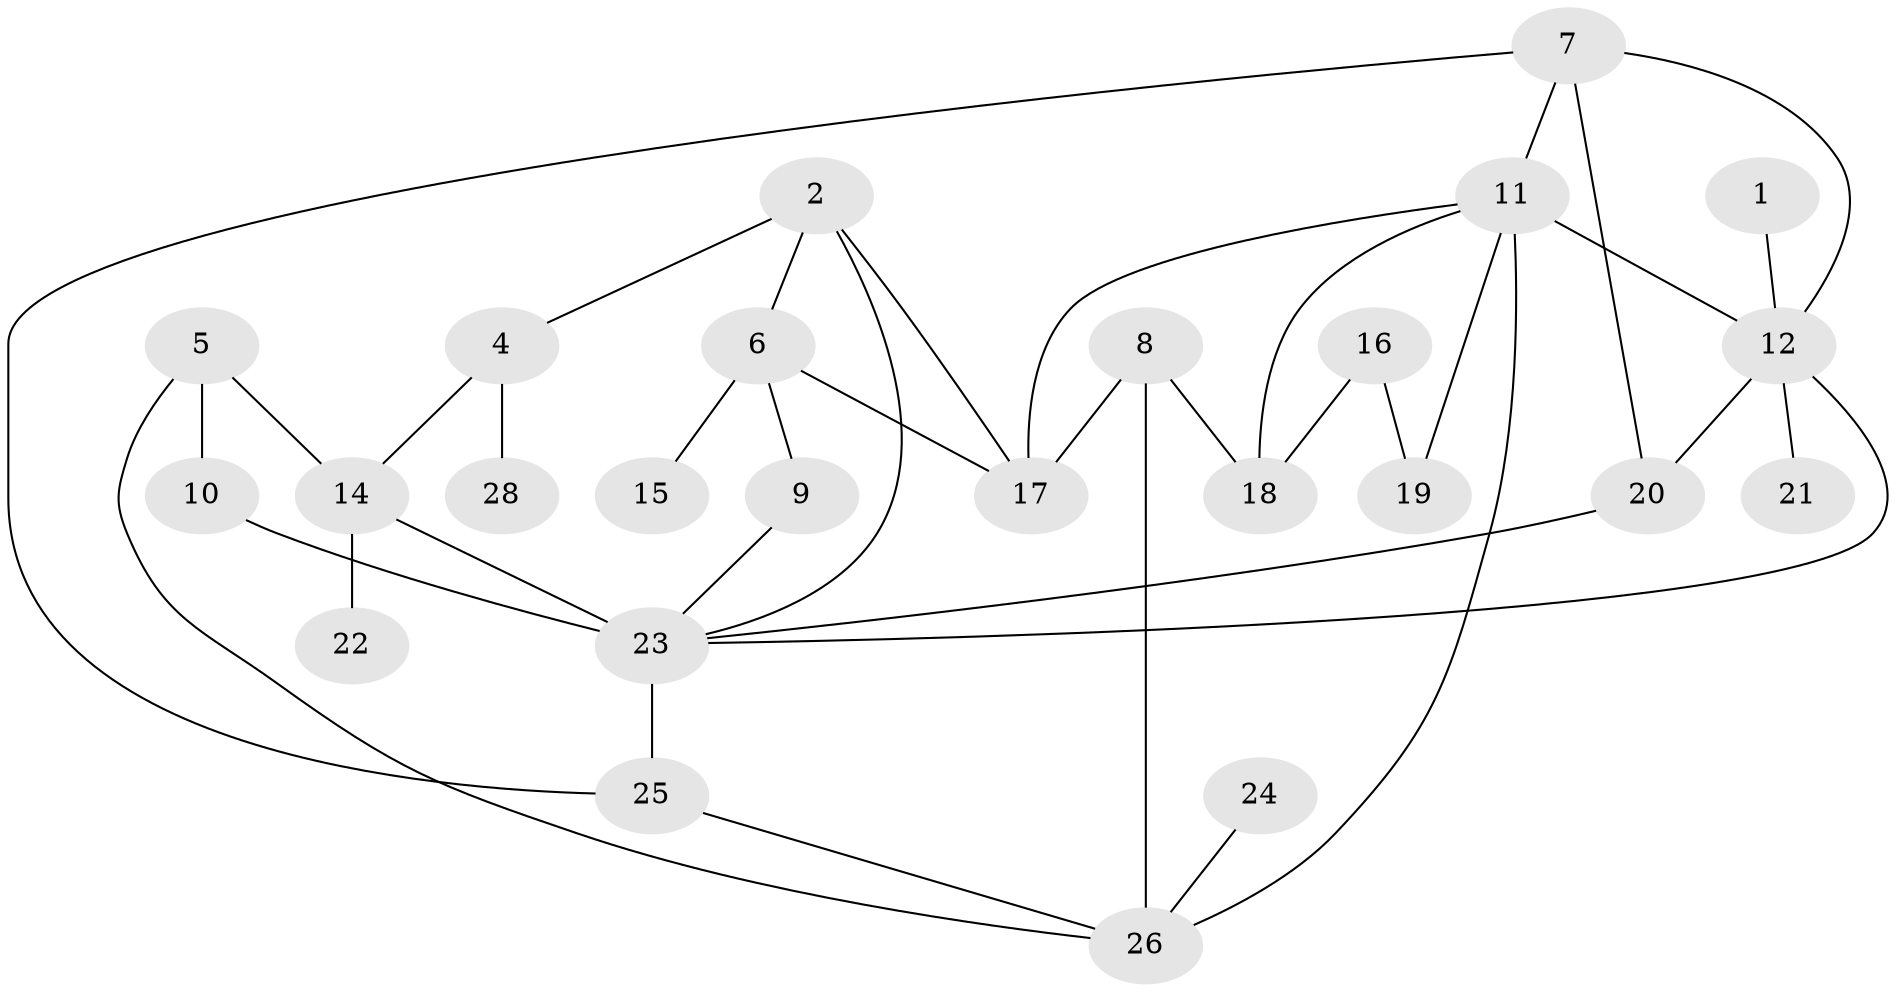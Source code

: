 // original degree distribution, {1: 0.22807017543859648, 2: 0.2982456140350877, 0: 0.05263157894736842, 3: 0.15789473684210525, 4: 0.15789473684210525, 5: 0.08771929824561403, 7: 0.017543859649122806}
// Generated by graph-tools (version 1.1) at 2025/33/03/09/25 02:33:51]
// undirected, 25 vertices, 38 edges
graph export_dot {
graph [start="1"]
  node [color=gray90,style=filled];
  1;
  2;
  4;
  5;
  6;
  7;
  8;
  9;
  10;
  11;
  12;
  14;
  15;
  16;
  17;
  18;
  19;
  20;
  21;
  22;
  23;
  24;
  25;
  26;
  28;
  1 -- 12 [weight=1.0];
  2 -- 4 [weight=1.0];
  2 -- 6 [weight=1.0];
  2 -- 17 [weight=1.0];
  2 -- 23 [weight=1.0];
  4 -- 14 [weight=1.0];
  4 -- 28 [weight=1.0];
  5 -- 10 [weight=2.0];
  5 -- 14 [weight=1.0];
  5 -- 26 [weight=1.0];
  6 -- 9 [weight=1.0];
  6 -- 15 [weight=1.0];
  6 -- 17 [weight=2.0];
  7 -- 11 [weight=1.0];
  7 -- 12 [weight=1.0];
  7 -- 20 [weight=1.0];
  7 -- 25 [weight=1.0];
  8 -- 17 [weight=1.0];
  8 -- 18 [weight=1.0];
  8 -- 26 [weight=1.0];
  9 -- 23 [weight=1.0];
  10 -- 23 [weight=2.0];
  11 -- 12 [weight=1.0];
  11 -- 17 [weight=1.0];
  11 -- 18 [weight=1.0];
  11 -- 19 [weight=1.0];
  11 -- 26 [weight=1.0];
  12 -- 20 [weight=1.0];
  12 -- 21 [weight=1.0];
  12 -- 23 [weight=1.0];
  14 -- 22 [weight=1.0];
  14 -- 23 [weight=2.0];
  16 -- 18 [weight=1.0];
  16 -- 19 [weight=1.0];
  20 -- 23 [weight=1.0];
  23 -- 25 [weight=1.0];
  24 -- 26 [weight=1.0];
  25 -- 26 [weight=1.0];
}
